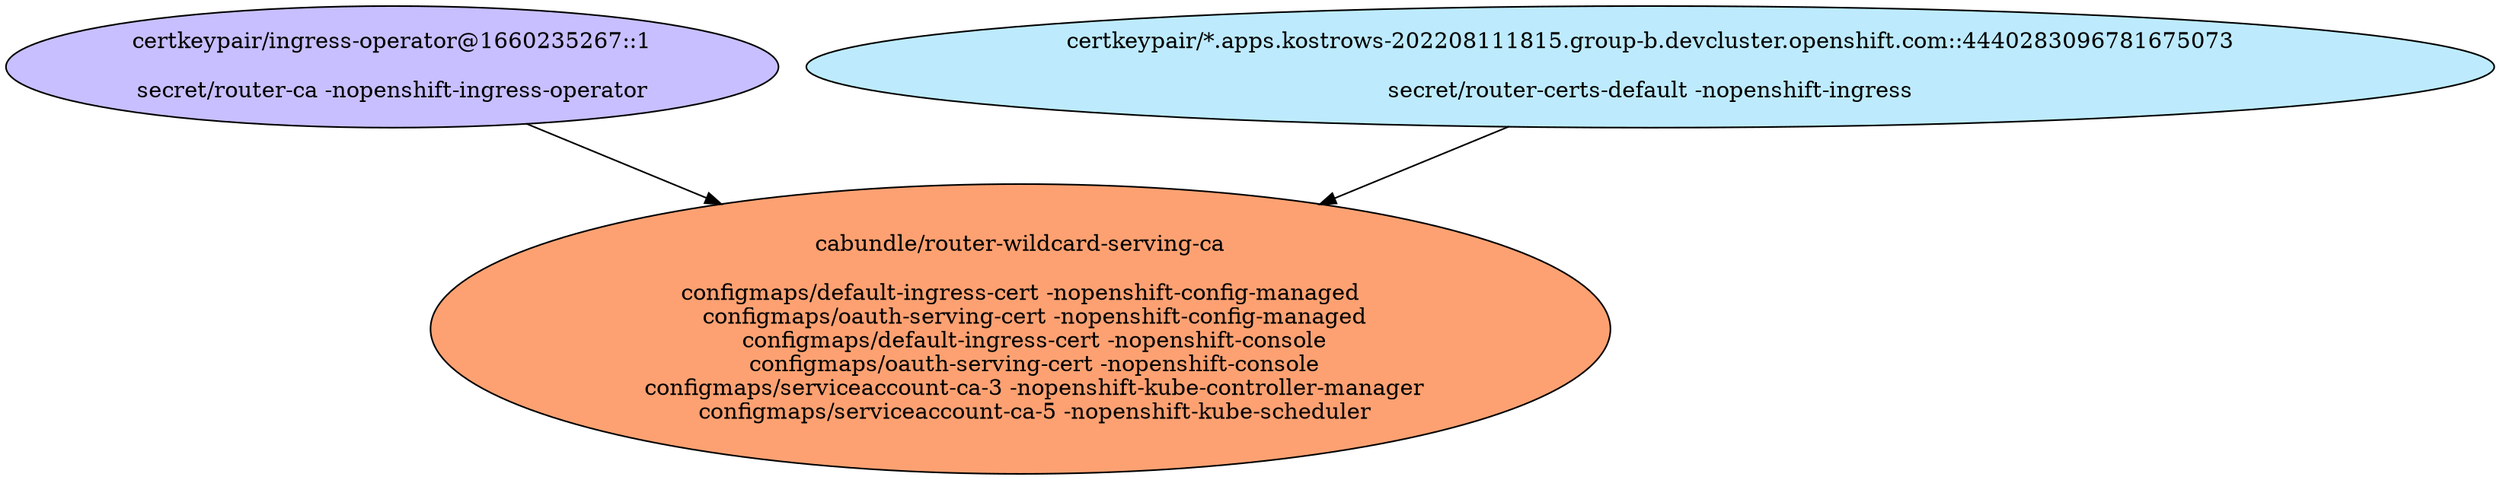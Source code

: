 digraph "Local Certificate" {
  // Node definitions.
  9 [
    label="certkeypair/ingress-operator@1660235267::1\n\nsecret/router-ca -nopenshift-ingress-operator\n"
    style=filled
    fillcolor="#c7bfff"
  ];
  10 [
    label="certkeypair/*.apps.kostrows-202208111815.group-b.devcluster.openshift.com::4440283096781675073\n\nsecret/router-certs-default -nopenshift-ingress\n"
    style=filled
    fillcolor="#bdebfd"
  ];
  15 [
    label="cabundle/router-wildcard-serving-ca\n\nconfigmaps/default-ingress-cert -nopenshift-config-managed\n    configmaps/oauth-serving-cert -nopenshift-config-managed\n    configmaps/default-ingress-cert -nopenshift-console\n    configmaps/oauth-serving-cert -nopenshift-console\n    configmaps/serviceaccount-ca-3 -nopenshift-kube-controller-manager\n    configmaps/serviceaccount-ca-5 -nopenshift-kube-scheduler\n"
    style=filled
    fillcolor="#fda172"
  ];

  // Edge definitions.
  9 -> 15;
  10 -> 15;
}